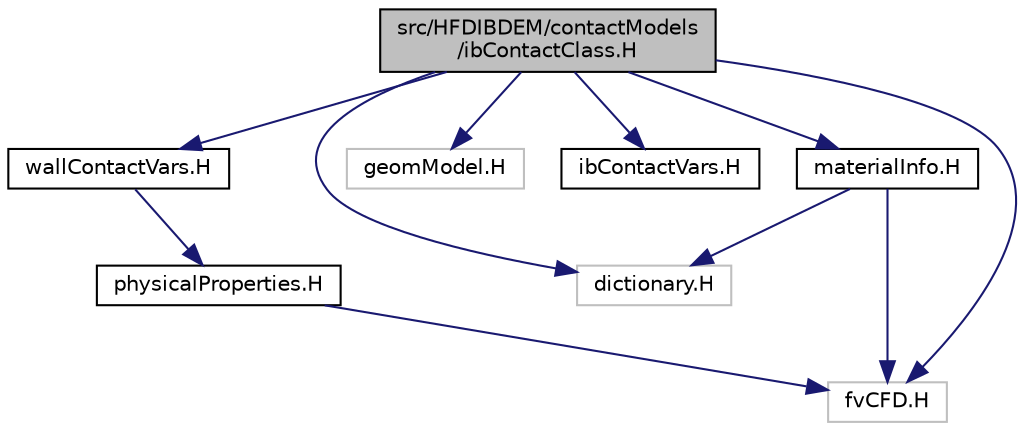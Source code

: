 digraph "src/HFDIBDEM/contactModels/ibContactClass.H"
{
 // LATEX_PDF_SIZE
  edge [fontname="Helvetica",fontsize="10",labelfontname="Helvetica",labelfontsize="10"];
  node [fontname="Helvetica",fontsize="10",shape=record];
  Node1 [label="src/HFDIBDEM/contactModels\l/ibContactClass.H",height=0.2,width=0.4,color="black", fillcolor="grey75", style="filled", fontcolor="black",tooltip=" "];
  Node1 -> Node2 [color="midnightblue",fontsize="10",style="solid"];
  Node2 [label="dictionary.H",height=0.2,width=0.4,color="grey75", fillcolor="white", style="filled",tooltip=" "];
  Node1 -> Node3 [color="midnightblue",fontsize="10",style="solid"];
  Node3 [label="fvCFD.H",height=0.2,width=0.4,color="grey75", fillcolor="white", style="filled",tooltip=" "];
  Node1 -> Node4 [color="midnightblue",fontsize="10",style="solid"];
  Node4 [label="geomModel.H",height=0.2,width=0.4,color="grey75", fillcolor="white", style="filled",tooltip=" "];
  Node1 -> Node5 [color="midnightblue",fontsize="10",style="solid"];
  Node5 [label="ibContactVars.H",height=0.2,width=0.4,color="black", fillcolor="white", style="filled",URL="$contactModels_2ibContactVars_8H.html",tooltip=" "];
  Node1 -> Node6 [color="midnightblue",fontsize="10",style="solid"];
  Node6 [label="wallContactVars.H",height=0.2,width=0.4,color="black", fillcolor="white", style="filled",URL="$contactModels_2wallContactVars_8H.html",tooltip=" "];
  Node6 -> Node7 [color="midnightblue",fontsize="10",style="solid"];
  Node7 [label="physicalProperties.H",height=0.2,width=0.4,color="black", fillcolor="white", style="filled",URL="$contactModels_2physicalProperties_8H.html",tooltip=" "];
  Node7 -> Node3 [color="midnightblue",fontsize="10",style="solid"];
  Node1 -> Node8 [color="midnightblue",fontsize="10",style="solid"];
  Node8 [label="materialInfo.H",height=0.2,width=0.4,color="black", fillcolor="white", style="filled",URL="$contactModels_2materialInfo_8H.html",tooltip=" "];
  Node8 -> Node2 [color="midnightblue",fontsize="10",style="solid"];
  Node8 -> Node3 [color="midnightblue",fontsize="10",style="solid"];
}
